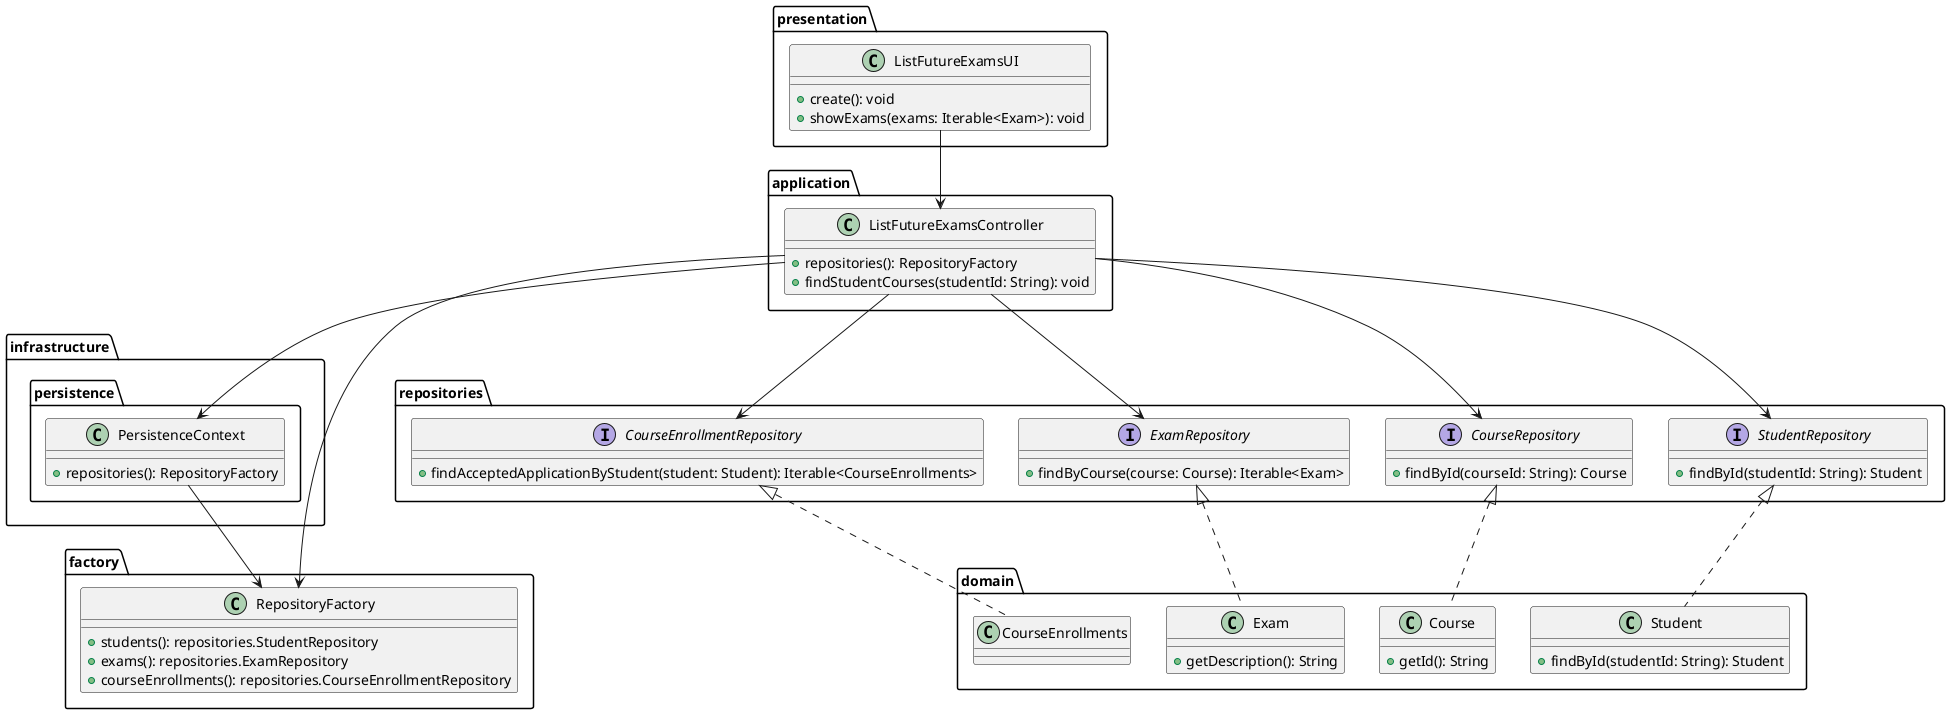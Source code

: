 @startuml

package infrastructure {
  package persistence {
    class PersistenceContext {
      +repositories(): RepositoryFactory
    }
  }
}

package repositories {
  interface StudentRepository {
    +findById(studentId: String): Student
  }

  interface CourseRepository {
    +findById(courseId: String): Course
  }

  interface ExamRepository {
    +findByCourse(course: Course): Iterable<Exam>
  }

  interface CourseEnrollmentRepository {
    +findAcceptedApplicationByStudent(student: Student): Iterable<CourseEnrollments>
  }
}

package domain {
  class Student {
    +findById(studentId: String): Student
  }

  class Course {
    +getId(): String
  }

  class Exam {
    +getDescription(): String
  }

  class CourseEnrollments {
  }
}

package presentation {
  class ListFutureExamsUI {
    +create(): void
    +showExams(exams: Iterable<Exam>): void
  }
}

package application {
  class ListFutureExamsController {
    +repositories(): RepositoryFactory
    +findStudentCourses(studentId: String): void
  }
}

package factory {
  class RepositoryFactory {
    +students(): repositories.StudentRepository
    +exams(): repositories.ExamRepository
    +courseEnrollments(): repositories.CourseEnrollmentRepository
  }
}

infrastructure.persistence.PersistenceContext --> factory.RepositoryFactory
repositories.StudentRepository <|.. domain.Student
repositories.CourseRepository <|.. domain.Course
repositories.ExamRepository <|.. domain.Exam
repositories.CourseEnrollmentRepository <|.. domain.CourseEnrollments
application.ListFutureExamsController --> infrastructure.persistence.PersistenceContext
application.ListFutureExamsController --> factory.RepositoryFactory
application.ListFutureExamsController --> repositories.StudentRepository
application.ListFutureExamsController --> repositories.CourseEnrollmentRepository
application.ListFutureExamsController --> repositories.CourseRepository
application.ListFutureExamsController --> repositories.ExamRepository
presentation.ListFutureExamsUI --> application.ListFutureExamsController

@enduml